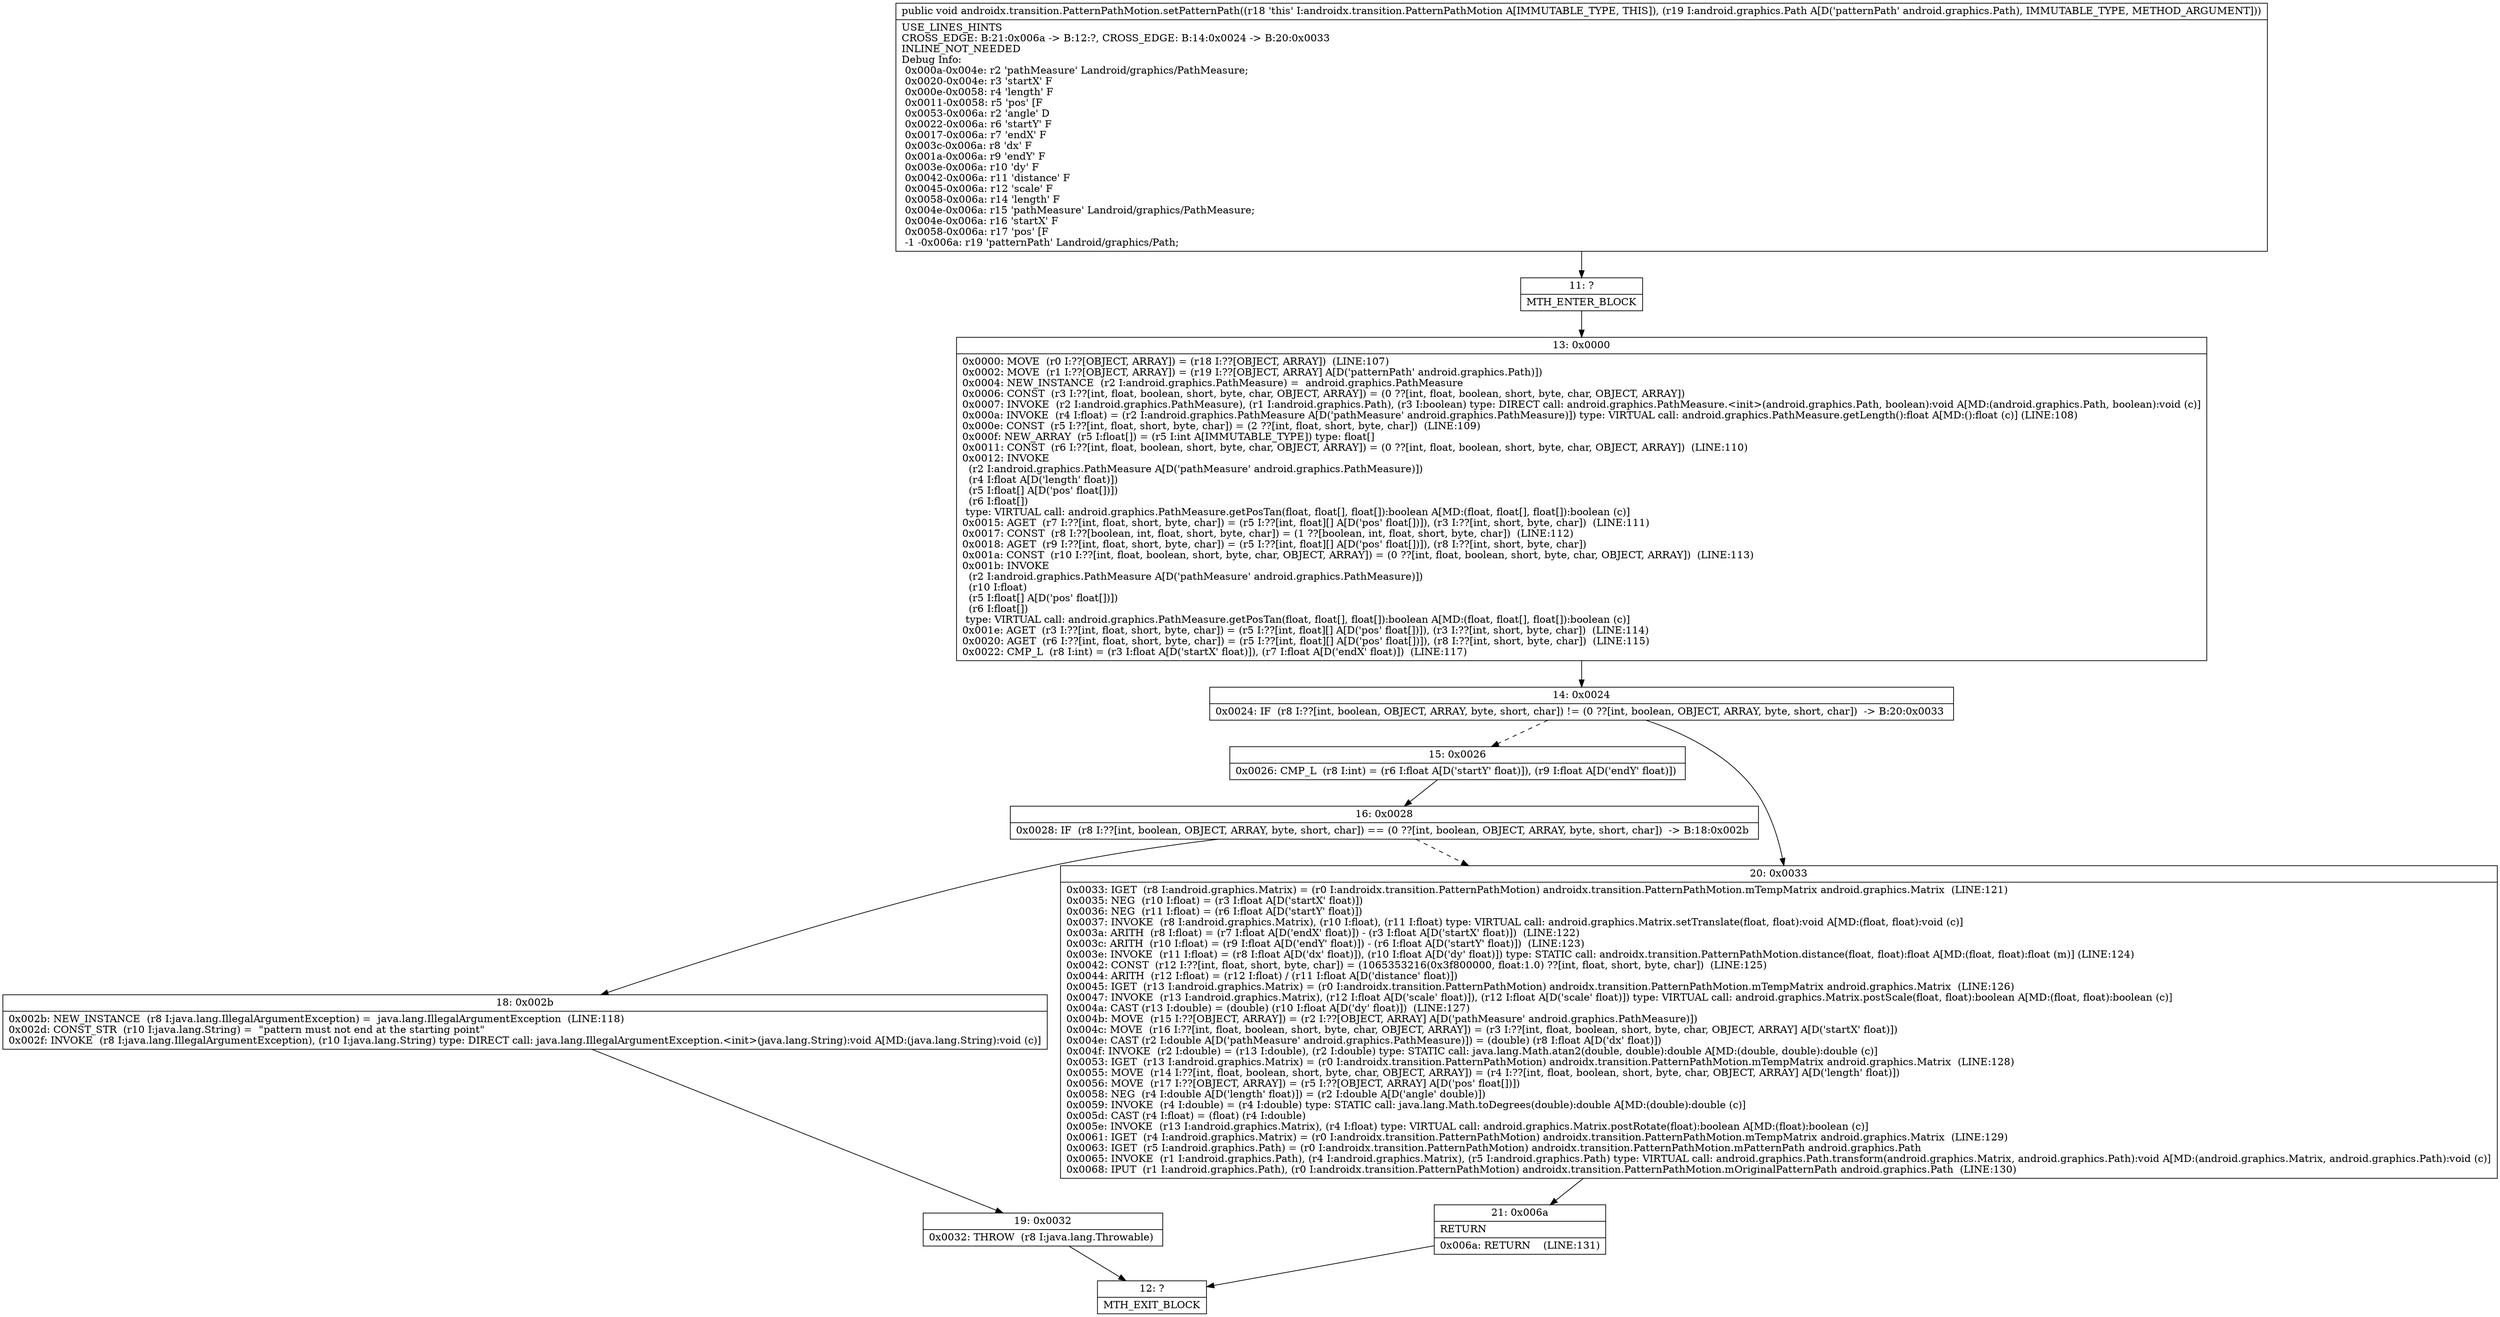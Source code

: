 digraph "CFG forandroidx.transition.PatternPathMotion.setPatternPath(Landroid\/graphics\/Path;)V" {
Node_11 [shape=record,label="{11\:\ ?|MTH_ENTER_BLOCK\l}"];
Node_13 [shape=record,label="{13\:\ 0x0000|0x0000: MOVE  (r0 I:??[OBJECT, ARRAY]) = (r18 I:??[OBJECT, ARRAY])  (LINE:107)\l0x0002: MOVE  (r1 I:??[OBJECT, ARRAY]) = (r19 I:??[OBJECT, ARRAY] A[D('patternPath' android.graphics.Path)]) \l0x0004: NEW_INSTANCE  (r2 I:android.graphics.PathMeasure) =  android.graphics.PathMeasure \l0x0006: CONST  (r3 I:??[int, float, boolean, short, byte, char, OBJECT, ARRAY]) = (0 ??[int, float, boolean, short, byte, char, OBJECT, ARRAY]) \l0x0007: INVOKE  (r2 I:android.graphics.PathMeasure), (r1 I:android.graphics.Path), (r3 I:boolean) type: DIRECT call: android.graphics.PathMeasure.\<init\>(android.graphics.Path, boolean):void A[MD:(android.graphics.Path, boolean):void (c)]\l0x000a: INVOKE  (r4 I:float) = (r2 I:android.graphics.PathMeasure A[D('pathMeasure' android.graphics.PathMeasure)]) type: VIRTUAL call: android.graphics.PathMeasure.getLength():float A[MD:():float (c)] (LINE:108)\l0x000e: CONST  (r5 I:??[int, float, short, byte, char]) = (2 ??[int, float, short, byte, char])  (LINE:109)\l0x000f: NEW_ARRAY  (r5 I:float[]) = (r5 I:int A[IMMUTABLE_TYPE]) type: float[] \l0x0011: CONST  (r6 I:??[int, float, boolean, short, byte, char, OBJECT, ARRAY]) = (0 ??[int, float, boolean, short, byte, char, OBJECT, ARRAY])  (LINE:110)\l0x0012: INVOKE  \l  (r2 I:android.graphics.PathMeasure A[D('pathMeasure' android.graphics.PathMeasure)])\l  (r4 I:float A[D('length' float)])\l  (r5 I:float[] A[D('pos' float[])])\l  (r6 I:float[])\l type: VIRTUAL call: android.graphics.PathMeasure.getPosTan(float, float[], float[]):boolean A[MD:(float, float[], float[]):boolean (c)]\l0x0015: AGET  (r7 I:??[int, float, short, byte, char]) = (r5 I:??[int, float][] A[D('pos' float[])]), (r3 I:??[int, short, byte, char])  (LINE:111)\l0x0017: CONST  (r8 I:??[boolean, int, float, short, byte, char]) = (1 ??[boolean, int, float, short, byte, char])  (LINE:112)\l0x0018: AGET  (r9 I:??[int, float, short, byte, char]) = (r5 I:??[int, float][] A[D('pos' float[])]), (r8 I:??[int, short, byte, char]) \l0x001a: CONST  (r10 I:??[int, float, boolean, short, byte, char, OBJECT, ARRAY]) = (0 ??[int, float, boolean, short, byte, char, OBJECT, ARRAY])  (LINE:113)\l0x001b: INVOKE  \l  (r2 I:android.graphics.PathMeasure A[D('pathMeasure' android.graphics.PathMeasure)])\l  (r10 I:float)\l  (r5 I:float[] A[D('pos' float[])])\l  (r6 I:float[])\l type: VIRTUAL call: android.graphics.PathMeasure.getPosTan(float, float[], float[]):boolean A[MD:(float, float[], float[]):boolean (c)]\l0x001e: AGET  (r3 I:??[int, float, short, byte, char]) = (r5 I:??[int, float][] A[D('pos' float[])]), (r3 I:??[int, short, byte, char])  (LINE:114)\l0x0020: AGET  (r6 I:??[int, float, short, byte, char]) = (r5 I:??[int, float][] A[D('pos' float[])]), (r8 I:??[int, short, byte, char])  (LINE:115)\l0x0022: CMP_L  (r8 I:int) = (r3 I:float A[D('startX' float)]), (r7 I:float A[D('endX' float)])  (LINE:117)\l}"];
Node_14 [shape=record,label="{14\:\ 0x0024|0x0024: IF  (r8 I:??[int, boolean, OBJECT, ARRAY, byte, short, char]) != (0 ??[int, boolean, OBJECT, ARRAY, byte, short, char])  \-\> B:20:0x0033 \l}"];
Node_15 [shape=record,label="{15\:\ 0x0026|0x0026: CMP_L  (r8 I:int) = (r6 I:float A[D('startY' float)]), (r9 I:float A[D('endY' float)]) \l}"];
Node_16 [shape=record,label="{16\:\ 0x0028|0x0028: IF  (r8 I:??[int, boolean, OBJECT, ARRAY, byte, short, char]) == (0 ??[int, boolean, OBJECT, ARRAY, byte, short, char])  \-\> B:18:0x002b \l}"];
Node_18 [shape=record,label="{18\:\ 0x002b|0x002b: NEW_INSTANCE  (r8 I:java.lang.IllegalArgumentException) =  java.lang.IllegalArgumentException  (LINE:118)\l0x002d: CONST_STR  (r10 I:java.lang.String) =  \"pattern must not end at the starting point\" \l0x002f: INVOKE  (r8 I:java.lang.IllegalArgumentException), (r10 I:java.lang.String) type: DIRECT call: java.lang.IllegalArgumentException.\<init\>(java.lang.String):void A[MD:(java.lang.String):void (c)]\l}"];
Node_19 [shape=record,label="{19\:\ 0x0032|0x0032: THROW  (r8 I:java.lang.Throwable) \l}"];
Node_12 [shape=record,label="{12\:\ ?|MTH_EXIT_BLOCK\l}"];
Node_20 [shape=record,label="{20\:\ 0x0033|0x0033: IGET  (r8 I:android.graphics.Matrix) = (r0 I:androidx.transition.PatternPathMotion) androidx.transition.PatternPathMotion.mTempMatrix android.graphics.Matrix  (LINE:121)\l0x0035: NEG  (r10 I:float) = (r3 I:float A[D('startX' float)]) \l0x0036: NEG  (r11 I:float) = (r6 I:float A[D('startY' float)]) \l0x0037: INVOKE  (r8 I:android.graphics.Matrix), (r10 I:float), (r11 I:float) type: VIRTUAL call: android.graphics.Matrix.setTranslate(float, float):void A[MD:(float, float):void (c)]\l0x003a: ARITH  (r8 I:float) = (r7 I:float A[D('endX' float)]) \- (r3 I:float A[D('startX' float)])  (LINE:122)\l0x003c: ARITH  (r10 I:float) = (r9 I:float A[D('endY' float)]) \- (r6 I:float A[D('startY' float)])  (LINE:123)\l0x003e: INVOKE  (r11 I:float) = (r8 I:float A[D('dx' float)]), (r10 I:float A[D('dy' float)]) type: STATIC call: androidx.transition.PatternPathMotion.distance(float, float):float A[MD:(float, float):float (m)] (LINE:124)\l0x0042: CONST  (r12 I:??[int, float, short, byte, char]) = (1065353216(0x3f800000, float:1.0) ??[int, float, short, byte, char])  (LINE:125)\l0x0044: ARITH  (r12 I:float) = (r12 I:float) \/ (r11 I:float A[D('distance' float)]) \l0x0045: IGET  (r13 I:android.graphics.Matrix) = (r0 I:androidx.transition.PatternPathMotion) androidx.transition.PatternPathMotion.mTempMatrix android.graphics.Matrix  (LINE:126)\l0x0047: INVOKE  (r13 I:android.graphics.Matrix), (r12 I:float A[D('scale' float)]), (r12 I:float A[D('scale' float)]) type: VIRTUAL call: android.graphics.Matrix.postScale(float, float):boolean A[MD:(float, float):boolean (c)]\l0x004a: CAST (r13 I:double) = (double) (r10 I:float A[D('dy' float)])  (LINE:127)\l0x004b: MOVE  (r15 I:??[OBJECT, ARRAY]) = (r2 I:??[OBJECT, ARRAY] A[D('pathMeasure' android.graphics.PathMeasure)]) \l0x004c: MOVE  (r16 I:??[int, float, boolean, short, byte, char, OBJECT, ARRAY]) = (r3 I:??[int, float, boolean, short, byte, char, OBJECT, ARRAY] A[D('startX' float)]) \l0x004e: CAST (r2 I:double A[D('pathMeasure' android.graphics.PathMeasure)]) = (double) (r8 I:float A[D('dx' float)]) \l0x004f: INVOKE  (r2 I:double) = (r13 I:double), (r2 I:double) type: STATIC call: java.lang.Math.atan2(double, double):double A[MD:(double, double):double (c)]\l0x0053: IGET  (r13 I:android.graphics.Matrix) = (r0 I:androidx.transition.PatternPathMotion) androidx.transition.PatternPathMotion.mTempMatrix android.graphics.Matrix  (LINE:128)\l0x0055: MOVE  (r14 I:??[int, float, boolean, short, byte, char, OBJECT, ARRAY]) = (r4 I:??[int, float, boolean, short, byte, char, OBJECT, ARRAY] A[D('length' float)]) \l0x0056: MOVE  (r17 I:??[OBJECT, ARRAY]) = (r5 I:??[OBJECT, ARRAY] A[D('pos' float[])]) \l0x0058: NEG  (r4 I:double A[D('length' float)]) = (r2 I:double A[D('angle' double)]) \l0x0059: INVOKE  (r4 I:double) = (r4 I:double) type: STATIC call: java.lang.Math.toDegrees(double):double A[MD:(double):double (c)]\l0x005d: CAST (r4 I:float) = (float) (r4 I:double) \l0x005e: INVOKE  (r13 I:android.graphics.Matrix), (r4 I:float) type: VIRTUAL call: android.graphics.Matrix.postRotate(float):boolean A[MD:(float):boolean (c)]\l0x0061: IGET  (r4 I:android.graphics.Matrix) = (r0 I:androidx.transition.PatternPathMotion) androidx.transition.PatternPathMotion.mTempMatrix android.graphics.Matrix  (LINE:129)\l0x0063: IGET  (r5 I:android.graphics.Path) = (r0 I:androidx.transition.PatternPathMotion) androidx.transition.PatternPathMotion.mPatternPath android.graphics.Path \l0x0065: INVOKE  (r1 I:android.graphics.Path), (r4 I:android.graphics.Matrix), (r5 I:android.graphics.Path) type: VIRTUAL call: android.graphics.Path.transform(android.graphics.Matrix, android.graphics.Path):void A[MD:(android.graphics.Matrix, android.graphics.Path):void (c)]\l0x0068: IPUT  (r1 I:android.graphics.Path), (r0 I:androidx.transition.PatternPathMotion) androidx.transition.PatternPathMotion.mOriginalPatternPath android.graphics.Path  (LINE:130)\l}"];
Node_21 [shape=record,label="{21\:\ 0x006a|RETURN\l|0x006a: RETURN    (LINE:131)\l}"];
MethodNode[shape=record,label="{public void androidx.transition.PatternPathMotion.setPatternPath((r18 'this' I:androidx.transition.PatternPathMotion A[IMMUTABLE_TYPE, THIS]), (r19 I:android.graphics.Path A[D('patternPath' android.graphics.Path), IMMUTABLE_TYPE, METHOD_ARGUMENT]))  | USE_LINES_HINTS\lCROSS_EDGE: B:21:0x006a \-\> B:12:?, CROSS_EDGE: B:14:0x0024 \-\> B:20:0x0033\lINLINE_NOT_NEEDED\lDebug Info:\l  0x000a\-0x004e: r2 'pathMeasure' Landroid\/graphics\/PathMeasure;\l  0x0020\-0x004e: r3 'startX' F\l  0x000e\-0x0058: r4 'length' F\l  0x0011\-0x0058: r5 'pos' [F\l  0x0053\-0x006a: r2 'angle' D\l  0x0022\-0x006a: r6 'startY' F\l  0x0017\-0x006a: r7 'endX' F\l  0x003c\-0x006a: r8 'dx' F\l  0x001a\-0x006a: r9 'endY' F\l  0x003e\-0x006a: r10 'dy' F\l  0x0042\-0x006a: r11 'distance' F\l  0x0045\-0x006a: r12 'scale' F\l  0x0058\-0x006a: r14 'length' F\l  0x004e\-0x006a: r15 'pathMeasure' Landroid\/graphics\/PathMeasure;\l  0x004e\-0x006a: r16 'startX' F\l  0x0058\-0x006a: r17 'pos' [F\l  \-1 \-0x006a: r19 'patternPath' Landroid\/graphics\/Path;\l}"];
MethodNode -> Node_11;Node_11 -> Node_13;
Node_13 -> Node_14;
Node_14 -> Node_15[style=dashed];
Node_14 -> Node_20;
Node_15 -> Node_16;
Node_16 -> Node_18;
Node_16 -> Node_20[style=dashed];
Node_18 -> Node_19;
Node_19 -> Node_12;
Node_20 -> Node_21;
Node_21 -> Node_12;
}

